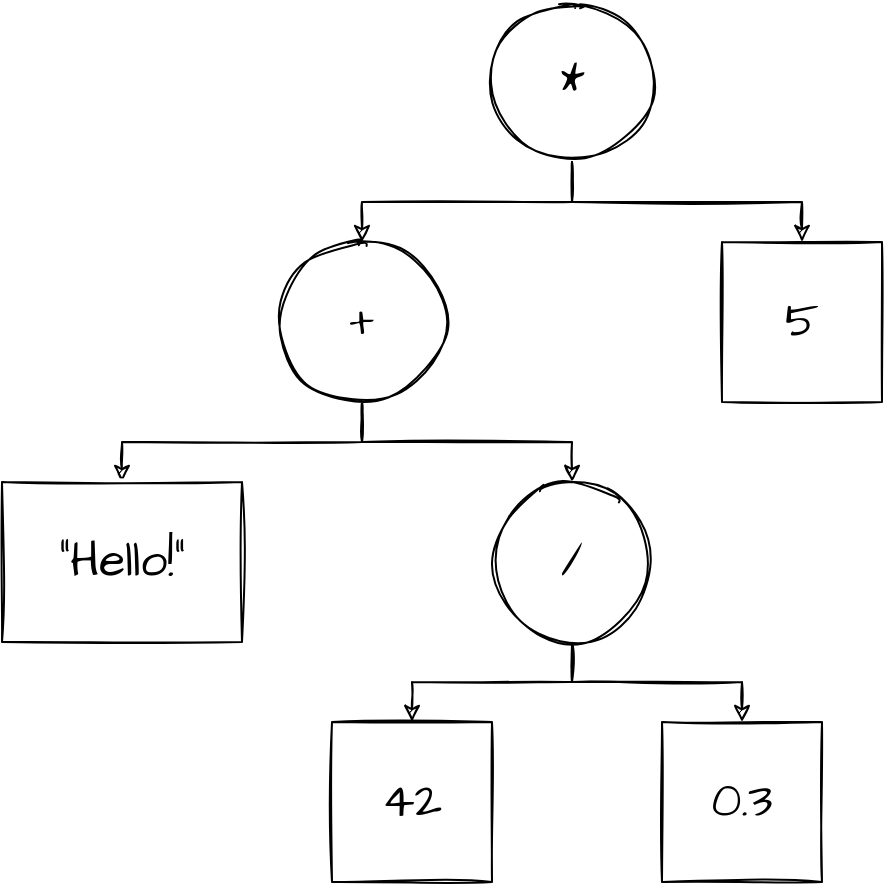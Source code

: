 <mxfile version="16.0.0" type="device"><diagram id="CHw388bTDY891CQmmVtL" name="Page-1"><mxGraphModel dx="1102" dy="905" grid="1" gridSize="10" guides="1" tooltips="1" connect="1" arrows="1" fold="1" page="1" pageScale="1" pageWidth="850" pageHeight="1100" math="0" shadow="0"><root><mxCell id="0"/><mxCell id="1" parent="0"/><mxCell id="7H1avS0wMvz2evFqQskI-16" style="edgeStyle=orthogonalEdgeStyle;rounded=0;sketch=1;orthogonalLoop=1;jettySize=auto;html=1;entryX=0.5;entryY=0;entryDx=0;entryDy=0;fontFamily=Architects Daughter;fontSource=https%3A%2F%2Ffonts.googleapis.com%2Fcss%3Ffamily%3DArchitects%2BDaughter;fontSize=24;" edge="1" parent="1" source="7H1avS0wMvz2evFqQskI-1" target="7H1avS0wMvz2evFqQskI-5"><mxGeometry relative="1" as="geometry"><Array as="points"><mxPoint x="425" y="300"/><mxPoint x="320" y="300"/></Array></mxGeometry></mxCell><mxCell id="7H1avS0wMvz2evFqQskI-17" style="edgeStyle=orthogonalEdgeStyle;rounded=0;sketch=1;orthogonalLoop=1;jettySize=auto;html=1;entryX=0.5;entryY=0;entryDx=0;entryDy=0;fontFamily=Architects Daughter;fontSource=https%3A%2F%2Ffonts.googleapis.com%2Fcss%3Ffamily%3DArchitects%2BDaughter;fontSize=24;" edge="1" parent="1" source="7H1avS0wMvz2evFqQskI-1" target="7H1avS0wMvz2evFqQskI-8"><mxGeometry relative="1" as="geometry"><Array as="points"><mxPoint x="425" y="300"/><mxPoint x="540" y="300"/></Array></mxGeometry></mxCell><mxCell id="7H1avS0wMvz2evFqQskI-1" value="&lt;font style=&quot;font-size: 24px&quot; face=&quot;Architects Daughter&quot; data-font-src=&quot;https://fonts.googleapis.com/css?family=Architects+Daughter&quot;&gt;*&lt;/font&gt;" style="ellipse;whiteSpace=wrap;html=1;aspect=fixed;sketch=1;" vertex="1" parent="1"><mxGeometry x="385" y="200" width="80" height="80" as="geometry"/></mxCell><mxCell id="7H1avS0wMvz2evFqQskI-14" style="edgeStyle=orthogonalEdgeStyle;rounded=0;sketch=1;orthogonalLoop=1;jettySize=auto;html=1;entryX=0.5;entryY=0;entryDx=0;entryDy=0;fontFamily=Architects Daughter;fontSource=https%3A%2F%2Ffonts.googleapis.com%2Fcss%3Ffamily%3DArchitects%2BDaughter;fontSize=24;" edge="1" parent="1" source="7H1avS0wMvz2evFqQskI-5" target="7H1avS0wMvz2evFqQskI-7"><mxGeometry relative="1" as="geometry"><Array as="points"><mxPoint x="320" y="420"/><mxPoint x="200" y="420"/></Array></mxGeometry></mxCell><mxCell id="7H1avS0wMvz2evFqQskI-15" style="edgeStyle=orthogonalEdgeStyle;rounded=0;sketch=1;orthogonalLoop=1;jettySize=auto;html=1;exitX=0.5;exitY=1;exitDx=0;exitDy=0;entryX=0.5;entryY=0;entryDx=0;entryDy=0;fontFamily=Architects Daughter;fontSource=https%3A%2F%2Ffonts.googleapis.com%2Fcss%3Ffamily%3DArchitects%2BDaughter;fontSize=24;" edge="1" parent="1" source="7H1avS0wMvz2evFqQskI-5" target="7H1avS0wMvz2evFqQskI-10"><mxGeometry relative="1" as="geometry"/></mxCell><mxCell id="7H1avS0wMvz2evFqQskI-5" value="&lt;font style=&quot;font-size: 24px&quot; face=&quot;Architects Daughter&quot; data-font-src=&quot;https://fonts.googleapis.com/css?family=Architects+Daughter&quot;&gt;+&lt;/font&gt;" style="ellipse;whiteSpace=wrap;html=1;aspect=fixed;sketch=1;" vertex="1" parent="1"><mxGeometry x="280" y="320" width="80" height="80" as="geometry"/></mxCell><mxCell id="7H1avS0wMvz2evFqQskI-7" value="&quot;Hello!&quot;" style="rounded=0;whiteSpace=wrap;html=1;sketch=1;fontFamily=Architects Daughter;fontSource=https%3A%2F%2Ffonts.googleapis.com%2Fcss%3Ffamily%3DArchitects%2BDaughter;fontSize=24;" vertex="1" parent="1"><mxGeometry x="140" y="440" width="120" height="80" as="geometry"/></mxCell><mxCell id="7H1avS0wMvz2evFqQskI-8" value="5" style="whiteSpace=wrap;html=1;aspect=fixed;sketch=1;fontFamily=Architects Daughter;fontSource=https%3A%2F%2Ffonts.googleapis.com%2Fcss%3Ffamily%3DArchitects%2BDaughter;fontSize=24;" vertex="1" parent="1"><mxGeometry x="500" y="320" width="80" height="80" as="geometry"/></mxCell><mxCell id="7H1avS0wMvz2evFqQskI-9" value="42" style="whiteSpace=wrap;html=1;aspect=fixed;sketch=1;fontFamily=Architects Daughter;fontSource=https%3A%2F%2Ffonts.googleapis.com%2Fcss%3Ffamily%3DArchitects%2BDaughter;fontSize=24;" vertex="1" parent="1"><mxGeometry x="305" y="560" width="80" height="80" as="geometry"/></mxCell><mxCell id="7H1avS0wMvz2evFqQskI-12" style="edgeStyle=orthogonalEdgeStyle;rounded=0;orthogonalLoop=1;jettySize=auto;html=1;entryX=0.5;entryY=0;entryDx=0;entryDy=0;fontFamily=Architects Daughter;fontSource=https%3A%2F%2Ffonts.googleapis.com%2Fcss%3Ffamily%3DArchitects%2BDaughter;fontSize=24;sketch=1;" edge="1" parent="1" source="7H1avS0wMvz2evFqQskI-10" target="7H1avS0wMvz2evFqQskI-9"><mxGeometry relative="1" as="geometry"/></mxCell><mxCell id="7H1avS0wMvz2evFqQskI-13" style="edgeStyle=orthogonalEdgeStyle;rounded=0;sketch=1;orthogonalLoop=1;jettySize=auto;html=1;entryX=0.5;entryY=0;entryDx=0;entryDy=0;fontFamily=Architects Daughter;fontSource=https%3A%2F%2Ffonts.googleapis.com%2Fcss%3Ffamily%3DArchitects%2BDaughter;fontSize=24;" edge="1" parent="1" source="7H1avS0wMvz2evFqQskI-10" target="7H1avS0wMvz2evFqQskI-11"><mxGeometry relative="1" as="geometry"><Array as="points"><mxPoint x="425" y="540"/><mxPoint x="510" y="540"/></Array></mxGeometry></mxCell><mxCell id="7H1avS0wMvz2evFqQskI-10" value="&lt;font style=&quot;font-size: 24px&quot; face=&quot;Architects Daughter&quot; data-font-src=&quot;https://fonts.googleapis.com/css?family=Architects+Daughter&quot;&gt;/&lt;/font&gt;" style="ellipse;whiteSpace=wrap;html=1;aspect=fixed;sketch=1;" vertex="1" parent="1"><mxGeometry x="385" y="440" width="80" height="80" as="geometry"/></mxCell><mxCell id="7H1avS0wMvz2evFqQskI-11" value="0.3" style="whiteSpace=wrap;html=1;aspect=fixed;sketch=1;fontFamily=Architects Daughter;fontSource=https%3A%2F%2Ffonts.googleapis.com%2Fcss%3Ffamily%3DArchitects%2BDaughter;fontSize=24;" vertex="1" parent="1"><mxGeometry x="470" y="560" width="80" height="80" as="geometry"/></mxCell></root></mxGraphModel></diagram></mxfile>
